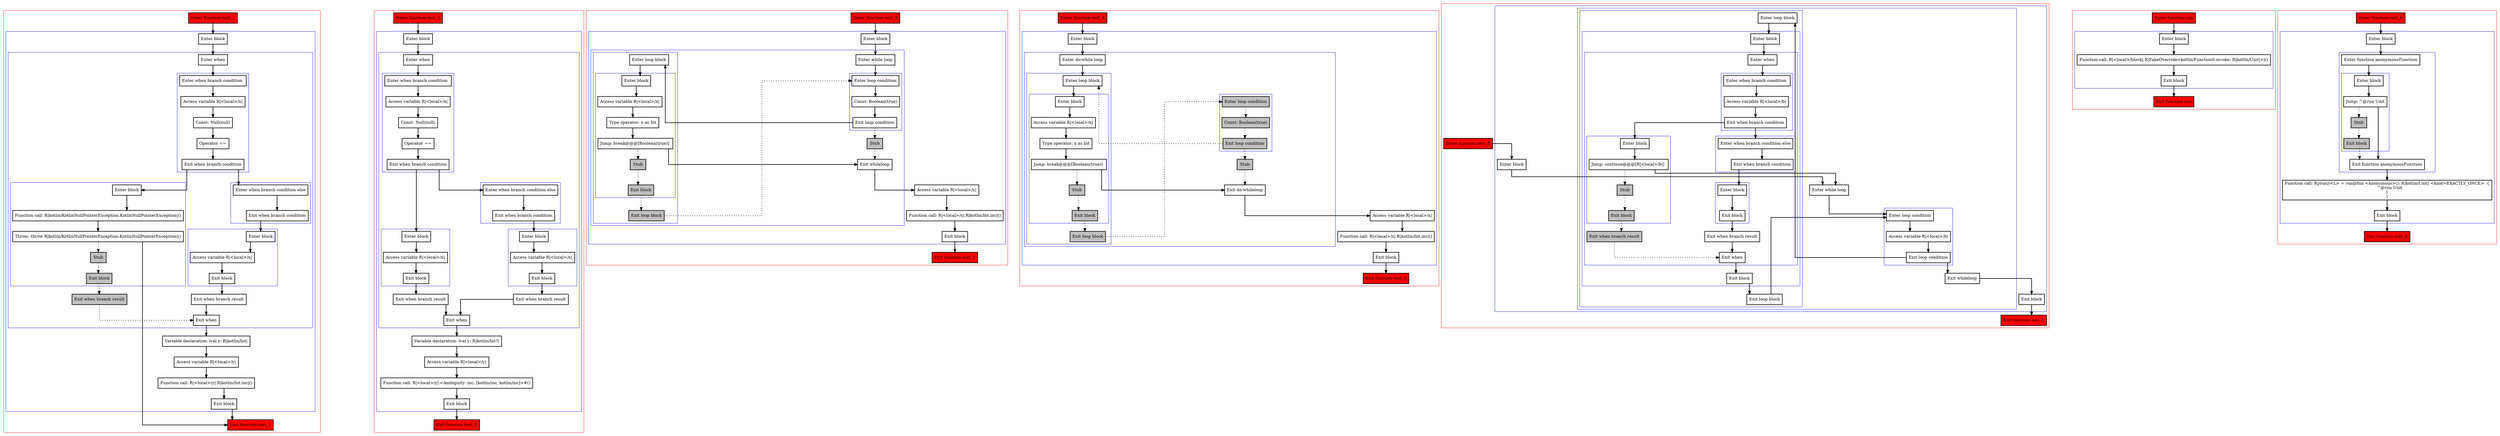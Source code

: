 digraph jumps_kt {
  graph [splines=ortho nodesep=3]
  node [shape=box penwidth=2]
  edge [penwidth=2]

  subgraph cluster_0 {
    color=red
    0 [label="Enter function test_1" style="filled" fillcolor=red];
    subgraph cluster_1 {
      color=blue
      1 [label="Enter block"];
      subgraph cluster_2 {
        color=blue
        2 [label="Enter when"];
        subgraph cluster_3 {
          color=blue
          3 [label="Enter when branch condition "];
          4 [label="Access variable R|<local>/x|"];
          5 [label="Const: Null(null)"];
          6 [label="Operator =="];
          7 [label="Exit when branch condition"];
        }
        subgraph cluster_4 {
          color=blue
          8 [label="Enter block"];
          9 [label="Function call: R|kotlin/KotlinNullPointerException.KotlinNullPointerException|()"];
          10 [label="Throw: throw R|kotlin/KotlinNullPointerException.KotlinNullPointerException|()"];
          11 [label="Stub" style="filled" fillcolor=gray];
          12 [label="Exit block" style="filled" fillcolor=gray];
        }
        13 [label="Exit when branch result" style="filled" fillcolor=gray];
        subgraph cluster_5 {
          color=blue
          14 [label="Enter when branch condition else"];
          15 [label="Exit when branch condition"];
        }
        subgraph cluster_6 {
          color=blue
          16 [label="Enter block"];
          17 [label="Access variable R|<local>/x|"];
          18 [label="Exit block"];
        }
        19 [label="Exit when branch result"];
        20 [label="Exit when"];
      }
      21 [label="Variable declaration: lval y: R|kotlin/Int|"];
      22 [label="Access variable R|<local>/y|"];
      23 [label="Function call: R|<local>/y|.R|kotlin/Int.inc|()"];
      24 [label="Exit block"];
    }
    25 [label="Exit function test_1" style="filled" fillcolor=red];
  }

  0 -> {1};
  1 -> {2};
  2 -> {3};
  3 -> {4};
  4 -> {5};
  5 -> {6};
  6 -> {7};
  7 -> {8 14};
  8 -> {9};
  9 -> {10};
  10 -> {25};
  10 -> {11} [style=dotted];
  11 -> {12} [style=dotted];
  12 -> {13} [style=dotted];
  13 -> {20} [style=dotted];
  14 -> {15};
  15 -> {16};
  16 -> {17};
  17 -> {18};
  18 -> {19};
  19 -> {20};
  20 -> {21};
  21 -> {22};
  22 -> {23};
  23 -> {24};
  24 -> {25};

  subgraph cluster_7 {
    color=red
    26 [label="Enter function test_2" style="filled" fillcolor=red];
    subgraph cluster_8 {
      color=blue
      27 [label="Enter block"];
      subgraph cluster_9 {
        color=blue
        28 [label="Enter when"];
        subgraph cluster_10 {
          color=blue
          29 [label="Enter when branch condition "];
          30 [label="Access variable R|<local>/x|"];
          31 [label="Const: Null(null)"];
          32 [label="Operator =="];
          33 [label="Exit when branch condition"];
        }
        subgraph cluster_11 {
          color=blue
          34 [label="Enter block"];
          35 [label="Access variable R|<local>/x|"];
          36 [label="Exit block"];
        }
        37 [label="Exit when branch result"];
        subgraph cluster_12 {
          color=blue
          38 [label="Enter when branch condition else"];
          39 [label="Exit when branch condition"];
        }
        subgraph cluster_13 {
          color=blue
          40 [label="Enter block"];
          41 [label="Access variable R|<local>/x|"];
          42 [label="Exit block"];
        }
        43 [label="Exit when branch result"];
        44 [label="Exit when"];
      }
      45 [label="Variable declaration: lval y: R|kotlin/Int?|"];
      46 [label="Access variable R|<local>/y|"];
      47 [label="Function call: R|<local>/y|.<Ambiguity: inc, [kotlin/inc, kotlin/inc]>#()"];
      48 [label="Exit block"];
    }
    49 [label="Exit function test_2" style="filled" fillcolor=red];
  }

  26 -> {27};
  27 -> {28};
  28 -> {29};
  29 -> {30};
  30 -> {31};
  31 -> {32};
  32 -> {33};
  33 -> {34 38};
  34 -> {35};
  35 -> {36};
  36 -> {37};
  37 -> {44};
  38 -> {39};
  39 -> {40};
  40 -> {41};
  41 -> {42};
  42 -> {43};
  43 -> {44};
  44 -> {45};
  45 -> {46};
  46 -> {47};
  47 -> {48};
  48 -> {49};

  subgraph cluster_14 {
    color=red
    50 [label="Enter function test_3" style="filled" fillcolor=red];
    subgraph cluster_15 {
      color=blue
      51 [label="Enter block"];
      subgraph cluster_16 {
        color=blue
        52 [label="Enter while loop"];
        subgraph cluster_17 {
          color=blue
          53 [label="Enter loop condition"];
          54 [label="Const: Boolean(true)"];
          55 [label="Exit loop condition"];
        }
        subgraph cluster_18 {
          color=blue
          56 [label="Enter loop block"];
          subgraph cluster_19 {
            color=blue
            57 [label="Enter block"];
            58 [label="Access variable R|<local>/x|"];
            59 [label="Type operator: x as Int"];
            60 [label="Jump: break@@@[Boolean(true)] "];
            61 [label="Stub" style="filled" fillcolor=gray];
            62 [label="Exit block" style="filled" fillcolor=gray];
          }
          63 [label="Exit loop block" style="filled" fillcolor=gray];
        }
        64 [label="Stub" style="filled" fillcolor=gray];
        65 [label="Exit whileloop"];
      }
      66 [label="Access variable R|<local>/x|"];
      67 [label="Function call: R|<local>/x|.R|kotlin/Int.inc|()"];
      68 [label="Exit block"];
    }
    69 [label="Exit function test_3" style="filled" fillcolor=red];
  }

  50 -> {51};
  51 -> {52};
  52 -> {53};
  53 -> {54};
  54 -> {55};
  55 -> {56};
  55 -> {64} [style=dotted];
  56 -> {57};
  57 -> {58};
  58 -> {59};
  59 -> {60};
  60 -> {65};
  60 -> {61} [style=dotted];
  61 -> {62} [style=dotted];
  62 -> {63} [style=dotted];
  63 -> {53} [style=dotted];
  64 -> {65} [style=dotted];
  65 -> {66};
  66 -> {67};
  67 -> {68};
  68 -> {69};

  subgraph cluster_20 {
    color=red
    70 [label="Enter function test_4" style="filled" fillcolor=red];
    subgraph cluster_21 {
      color=blue
      71 [label="Enter block"];
      subgraph cluster_22 {
        color=blue
        72 [label="Enter do-while loop"];
        subgraph cluster_23 {
          color=blue
          73 [label="Enter loop block"];
          subgraph cluster_24 {
            color=blue
            74 [label="Enter block"];
            75 [label="Access variable R|<local>/x|"];
            76 [label="Type operator: x as Int"];
            77 [label="Jump: break@@@[Boolean(true)] "];
            78 [label="Stub" style="filled" fillcolor=gray];
            79 [label="Exit block" style="filled" fillcolor=gray];
          }
          80 [label="Exit loop block" style="filled" fillcolor=gray];
        }
        subgraph cluster_25 {
          color=blue
          81 [label="Enter loop condition" style="filled" fillcolor=gray];
          82 [label="Const: Boolean(true)" style="filled" fillcolor=gray];
          83 [label="Exit loop condition" style="filled" fillcolor=gray];
        }
        84 [label="Stub" style="filled" fillcolor=gray];
        85 [label="Exit do-whileloop"];
      }
      86 [label="Access variable R|<local>/x|"];
      87 [label="Function call: R|<local>/x|.R|kotlin/Int.inc|()"];
      88 [label="Exit block"];
    }
    89 [label="Exit function test_4" style="filled" fillcolor=red];
  }

  70 -> {71};
  71 -> {72};
  72 -> {73};
  73 -> {74};
  74 -> {75};
  75 -> {76};
  76 -> {77};
  77 -> {85};
  77 -> {78} [style=dotted];
  78 -> {79} [style=dotted];
  79 -> {80} [style=dotted];
  80 -> {81} [style=dotted];
  81 -> {82} [style=dotted];
  82 -> {83} [style=dotted];
  83 -> {73 84} [style=dotted];
  84 -> {85} [style=dotted];
  85 -> {86};
  86 -> {87};
  87 -> {88};
  88 -> {89};

  subgraph cluster_26 {
    color=red
    90 [label="Enter function test_5" style="filled" fillcolor=red];
    subgraph cluster_27 {
      color=blue
      91 [label="Enter block"];
      subgraph cluster_28 {
        color=blue
        92 [label="Enter while loop"];
        subgraph cluster_29 {
          color=blue
          93 [label="Enter loop condition"];
          94 [label="Access variable R|<local>/b|"];
          95 [label="Exit loop condition"];
        }
        subgraph cluster_30 {
          color=blue
          96 [label="Enter loop block"];
          subgraph cluster_31 {
            color=blue
            97 [label="Enter block"];
            subgraph cluster_32 {
              color=blue
              98 [label="Enter when"];
              subgraph cluster_33 {
                color=blue
                99 [label="Enter when branch condition "];
                100 [label="Access variable R|<local>/b|"];
                101 [label="Exit when branch condition"];
              }
              subgraph cluster_34 {
                color=blue
                102 [label="Enter block"];
                103 [label="Jump: continue@@@[R|<local>/b|] "];
                104 [label="Stub" style="filled" fillcolor=gray];
                105 [label="Exit block" style="filled" fillcolor=gray];
              }
              106 [label="Exit when branch result" style="filled" fillcolor=gray];
              subgraph cluster_35 {
                color=blue
                107 [label="Enter when branch condition else"];
                108 [label="Exit when branch condition"];
              }
              subgraph cluster_36 {
                color=blue
                109 [label="Enter block"];
                110 [label="Exit block"];
              }
              111 [label="Exit when branch result"];
              112 [label="Exit when"];
            }
            113 [label="Exit block"];
          }
          114 [label="Exit loop block"];
        }
        115 [label="Exit whileloop"];
      }
      116 [label="Exit block"];
    }
    117 [label="Exit function test_5" style="filled" fillcolor=red];
  }

  90 -> {91};
  91 -> {92};
  92 -> {93};
  93 -> {94};
  94 -> {95};
  95 -> {115 96};
  96 -> {97};
  97 -> {98};
  98 -> {99};
  99 -> {100};
  100 -> {101};
  101 -> {102 107};
  102 -> {103};
  103 -> {92};
  103 -> {104} [style=dotted];
  104 -> {105} [style=dotted];
  105 -> {106} [style=dotted];
  106 -> {112} [style=dotted];
  107 -> {108};
  108 -> {109};
  109 -> {110};
  110 -> {111};
  111 -> {112};
  112 -> {113};
  113 -> {114};
  114 -> {93};
  115 -> {116};
  116 -> {117};

  subgraph cluster_37 {
    color=red
    118 [label="Enter function run" style="filled" fillcolor=red];
    subgraph cluster_38 {
      color=blue
      119 [label="Enter block"];
      120 [label="Function call: R|<local>/block|.R|FakeOverride<kotlin/Function0.invoke: R|kotlin/Unit|>|()"];
      121 [label="Exit block"];
    }
    122 [label="Exit function run" style="filled" fillcolor=red];
  }

  118 -> {119};
  119 -> {120};
  120 -> {121};
  121 -> {122};

  subgraph cluster_39 {
    color=red
    123 [label="Enter function test_6" style="filled" fillcolor=red];
    subgraph cluster_40 {
      color=blue
      124 [label="Enter block"];
      subgraph cluster_41 {
        color=blue
        125 [label="Enter function anonymousFunction"];
        subgraph cluster_42 {
          color=blue
          126 [label="Enter block"];
          127 [label="Jump: ^@run Unit"];
          128 [label="Stub" style="filled" fillcolor=gray];
          129 [label="Exit block" style="filled" fillcolor=gray];
        }
        130 [label="Exit function anonymousFunction"];
      }
      131 [label="Function call: R|/run|(<L> = run@fun <anonymous>(): R|kotlin/Unit| <kind=EXACTLY_ONCE>  {
    ^@run Unit
}
)"];
      132 [label="Exit block"];
    }
    133 [label="Exit function test_6" style="filled" fillcolor=red];
  }

  123 -> {124};
  124 -> {125};
  125 -> {126};
  126 -> {127};
  127 -> {130};
  127 -> {128} [style=dotted];
  128 -> {129} [style=dotted];
  129 -> {130} [style=dotted];
  130 -> {131};
  131 -> {132};
  132 -> {133};

}
